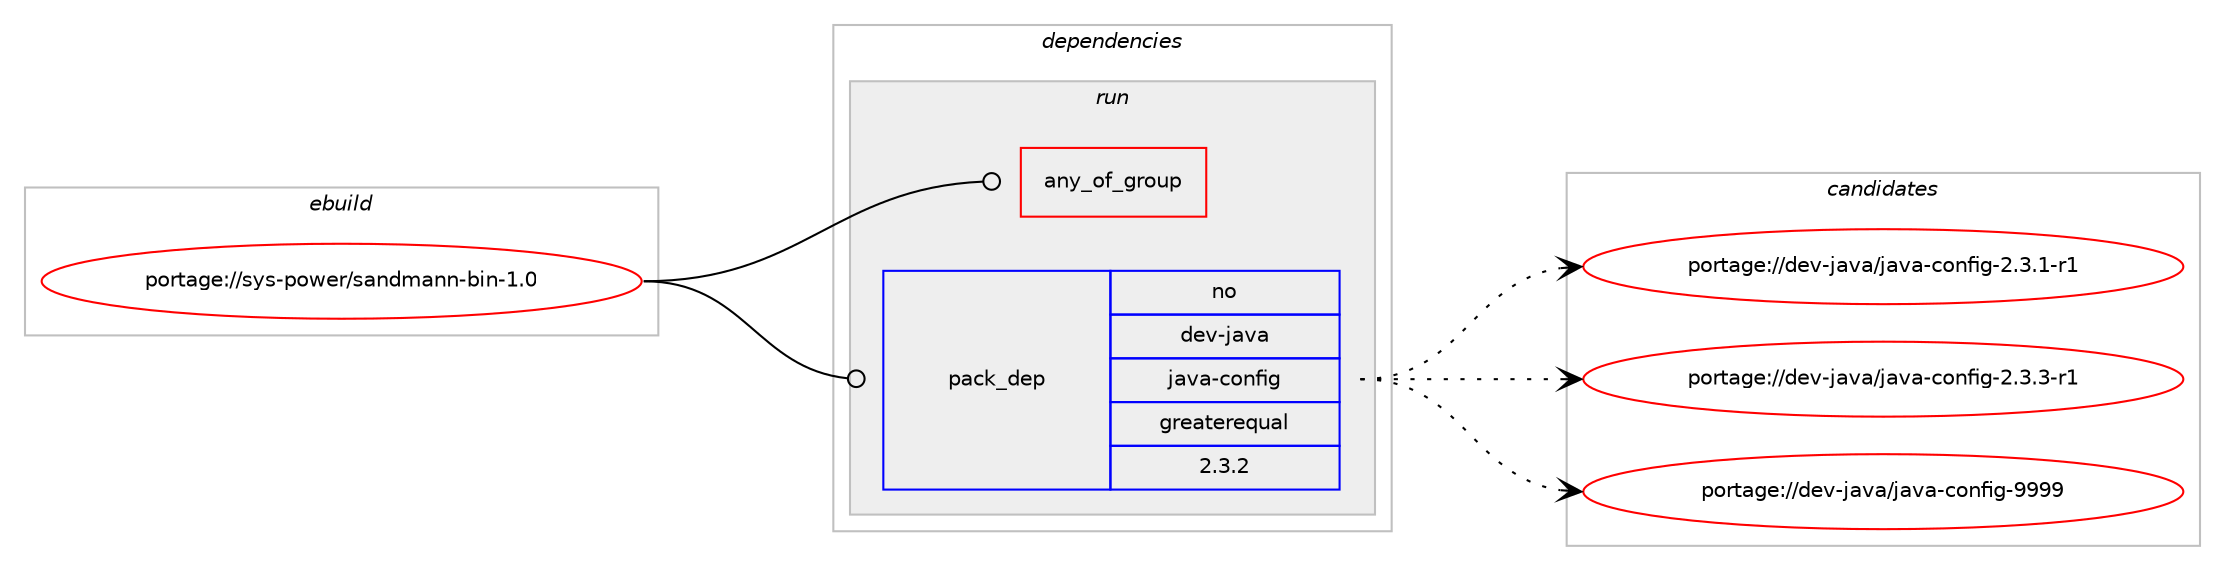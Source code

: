 digraph prolog {

# *************
# Graph options
# *************

newrank=true;
concentrate=true;
compound=true;
graph [rankdir=LR,fontname=Helvetica,fontsize=10,ranksep=1.5];#, ranksep=2.5, nodesep=0.2];
edge  [arrowhead=vee];
node  [fontname=Helvetica,fontsize=10];

# **********
# The ebuild
# **********

subgraph cluster_leftcol {
color=gray;
rank=same;
label=<<i>ebuild</i>>;
id [label="portage://sys-power/sandmann-bin-1.0", color=red, width=4, href="../sys-power/sandmann-bin-1.0.svg"];
}

# ****************
# The dependencies
# ****************

subgraph cluster_midcol {
color=gray;
label=<<i>dependencies</i>>;
subgraph cluster_compile {
fillcolor="#eeeeee";
style=filled;
label=<<i>compile</i>>;
}
subgraph cluster_compileandrun {
fillcolor="#eeeeee";
style=filled;
label=<<i>compile and run</i>>;
}
subgraph cluster_run {
fillcolor="#eeeeee";
style=filled;
label=<<i>run</i>>;
subgraph any72 {
dependency5607 [label=<<TABLE BORDER="0" CELLBORDER="1" CELLSPACING="0" CELLPADDING="4"><TR><TD CELLPADDING="10">any_of_group</TD></TR></TABLE>>, shape=none, color=red];# *** BEGIN UNKNOWN DEPENDENCY TYPE (TODO) ***
# dependency5607 -> package_dependency(portage://sys-power/sandmann-bin-1.0,run,no,virtual,jre,none,[,,],[slot(17)],[])
# *** END UNKNOWN DEPENDENCY TYPE (TODO) ***

# *** BEGIN UNKNOWN DEPENDENCY TYPE (TODO) ***
# dependency5607 -> package_dependency(portage://sys-power/sandmann-bin-1.0,run,no,virtual,jre,none,[,,],[slot(21)],[])
# *** END UNKNOWN DEPENDENCY TYPE (TODO) ***

}
id:e -> dependency5607:w [weight=20,style="solid",arrowhead="odot"];
# *** BEGIN UNKNOWN DEPENDENCY TYPE (TODO) ***
# id -> package_dependency(portage://sys-power/sandmann-bin-1.0,run,no,acct-user,sandmann,none,[,,],[],[])
# *** END UNKNOWN DEPENDENCY TYPE (TODO) ***

subgraph pack1931 {
dependency5608 [label=<<TABLE BORDER="0" CELLBORDER="1" CELLSPACING="0" CELLPADDING="4" WIDTH="220"><TR><TD ROWSPAN="6" CELLPADDING="30">pack_dep</TD></TR><TR><TD WIDTH="110">no</TD></TR><TR><TD>dev-java</TD></TR><TR><TD>java-config</TD></TR><TR><TD>greaterequal</TD></TR><TR><TD>2.3.2</TD></TR></TABLE>>, shape=none, color=blue];
}
id:e -> dependency5608:w [weight=20,style="solid",arrowhead="odot"];
# *** BEGIN UNKNOWN DEPENDENCY TYPE (TODO) ***
# id -> package_dependency(portage://sys-power/sandmann-bin-1.0,run,no,sys-apps,systemd,none,[,,],[],[])
# *** END UNKNOWN DEPENDENCY TYPE (TODO) ***

# *** BEGIN UNKNOWN DEPENDENCY TYPE (TODO) ***
# id -> package_dependency(portage://sys-power/sandmann-bin-1.0,run,no,sys-auth,polkit,none,[,,],[],[])
# *** END UNKNOWN DEPENDENCY TYPE (TODO) ***

# *** BEGIN UNKNOWN DEPENDENCY TYPE (TODO) ***
# id -> package_dependency(portage://sys-power/sandmann-bin-1.0,run,no,virtual,tmpfiles,none,[,,],[],[])
# *** END UNKNOWN DEPENDENCY TYPE (TODO) ***

}
}

# **************
# The candidates
# **************

subgraph cluster_choices {
rank=same;
color=gray;
label=<<i>candidates</i>>;

subgraph choice1931 {
color=black;
nodesep=1;
choice10010111845106971189747106971189745991111101021051034550465146494511449 [label="portage://dev-java/java-config-2.3.1-r1", color=red, width=4,href="../dev-java/java-config-2.3.1-r1.svg"];
choice10010111845106971189747106971189745991111101021051034550465146514511449 [label="portage://dev-java/java-config-2.3.3-r1", color=red, width=4,href="../dev-java/java-config-2.3.3-r1.svg"];
choice10010111845106971189747106971189745991111101021051034557575757 [label="portage://dev-java/java-config-9999", color=red, width=4,href="../dev-java/java-config-9999.svg"];
dependency5608:e -> choice10010111845106971189747106971189745991111101021051034550465146494511449:w [style=dotted,weight="100"];
dependency5608:e -> choice10010111845106971189747106971189745991111101021051034550465146514511449:w [style=dotted,weight="100"];
dependency5608:e -> choice10010111845106971189747106971189745991111101021051034557575757:w [style=dotted,weight="100"];
}
}

}
